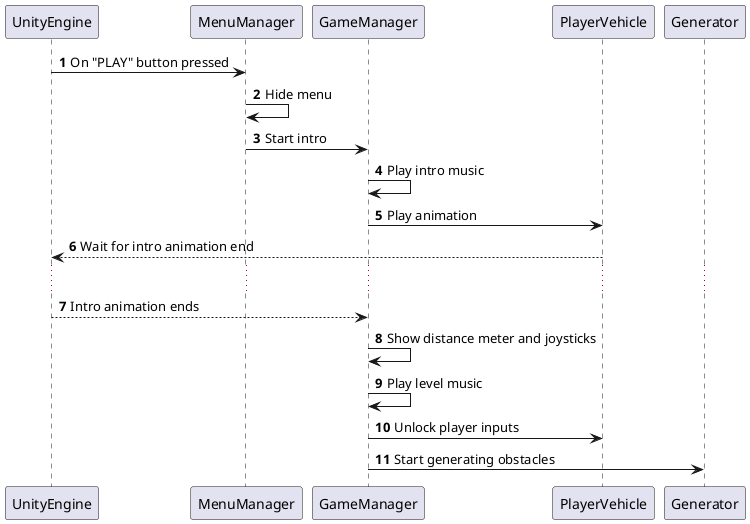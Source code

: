 @startuml
'https://plantuml.com/sequence-diagram

autonumber



UnityEngine -> MenuManager: On "PLAY" button pressed
MenuManager -> MenuManager: Hide menu
MenuManager -> GameManager: Start intro
GameManager->GameManager: Play intro music
GameManager-> PlayerVehicle: Play animation
PlayerVehicle --> UnityEngine: Wait for intro animation end
...
UnityEngine --> GameManager: Intro animation ends
GameManager -> GameManager: Show distance meter and joysticks
GameManager -> GameManager: Play level music
GameManager -> PlayerVehicle: Unlock player inputs
GameManager -> Generator: Start generating obstacles



@enduml

